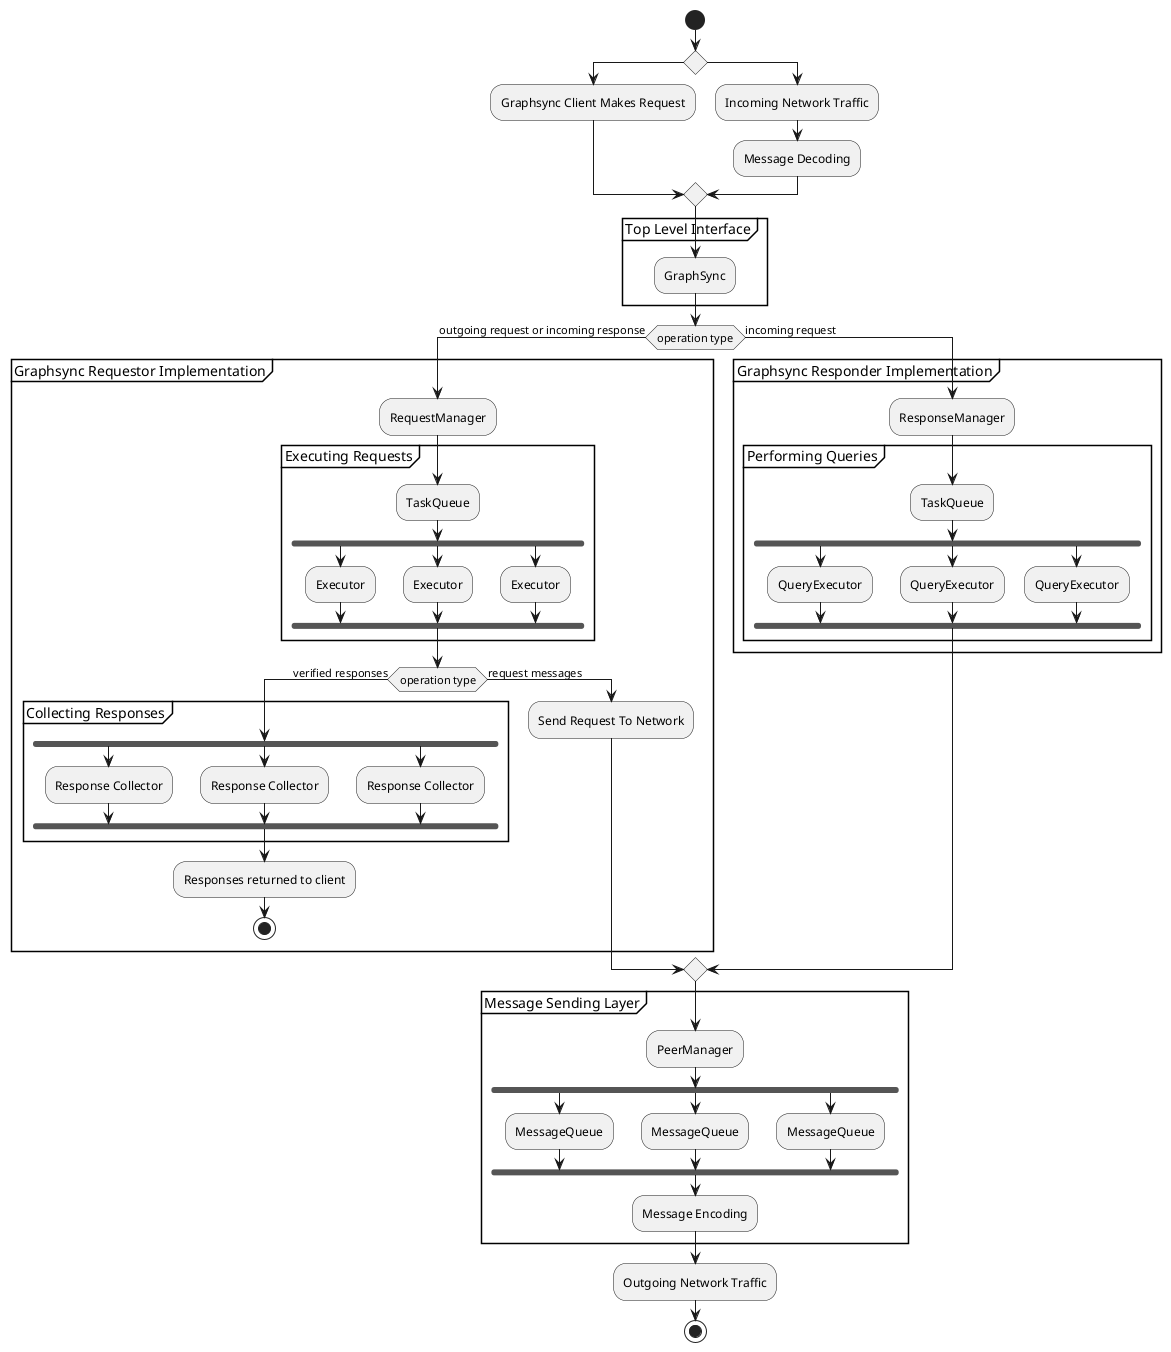 @startuml Overview
start
if ()
:Graphsync Client Makes Request;
else
:Incoming Network Traffic;
:Message Decoding;
endif
partition "Top Level Interface" {
:GraphSync;
}
if (operation type) then (outgoing request or incoming response)
partition "Graphsync Requestor Implementation" {
:RequestManager;
partition "Executing Requests" {
:TaskQueue;
fork
:Executor;
fork again
:Executor;
fork again
:Executor;
end fork
}
if (operation type) then (verified responses)
partition "Collecting Responses" {
fork
:Response Collector;
fork again
:Response Collector;
fork again
:Response Collector;
end fork
}
:Responses returned to client;
stop
else (request messages)
:Send Request To Network;
endif
}
else (incoming request)
partition "Graphsync Responder Implementation" {
:ResponseManager;
partition "Performing Queries" {
:TaskQueue;
fork
:QueryExecutor;
fork again
:QueryExecutor;
fork again
:QueryExecutor;
end fork
}
}
endif
partition "Message Sending Layer" {
:PeerManager;
fork
:MessageQueue;
fork again
:MessageQueue;
fork again
:MessageQueue;
end fork
:Message Encoding;
}
:Outgoing Network Traffic;
stop
@enduml